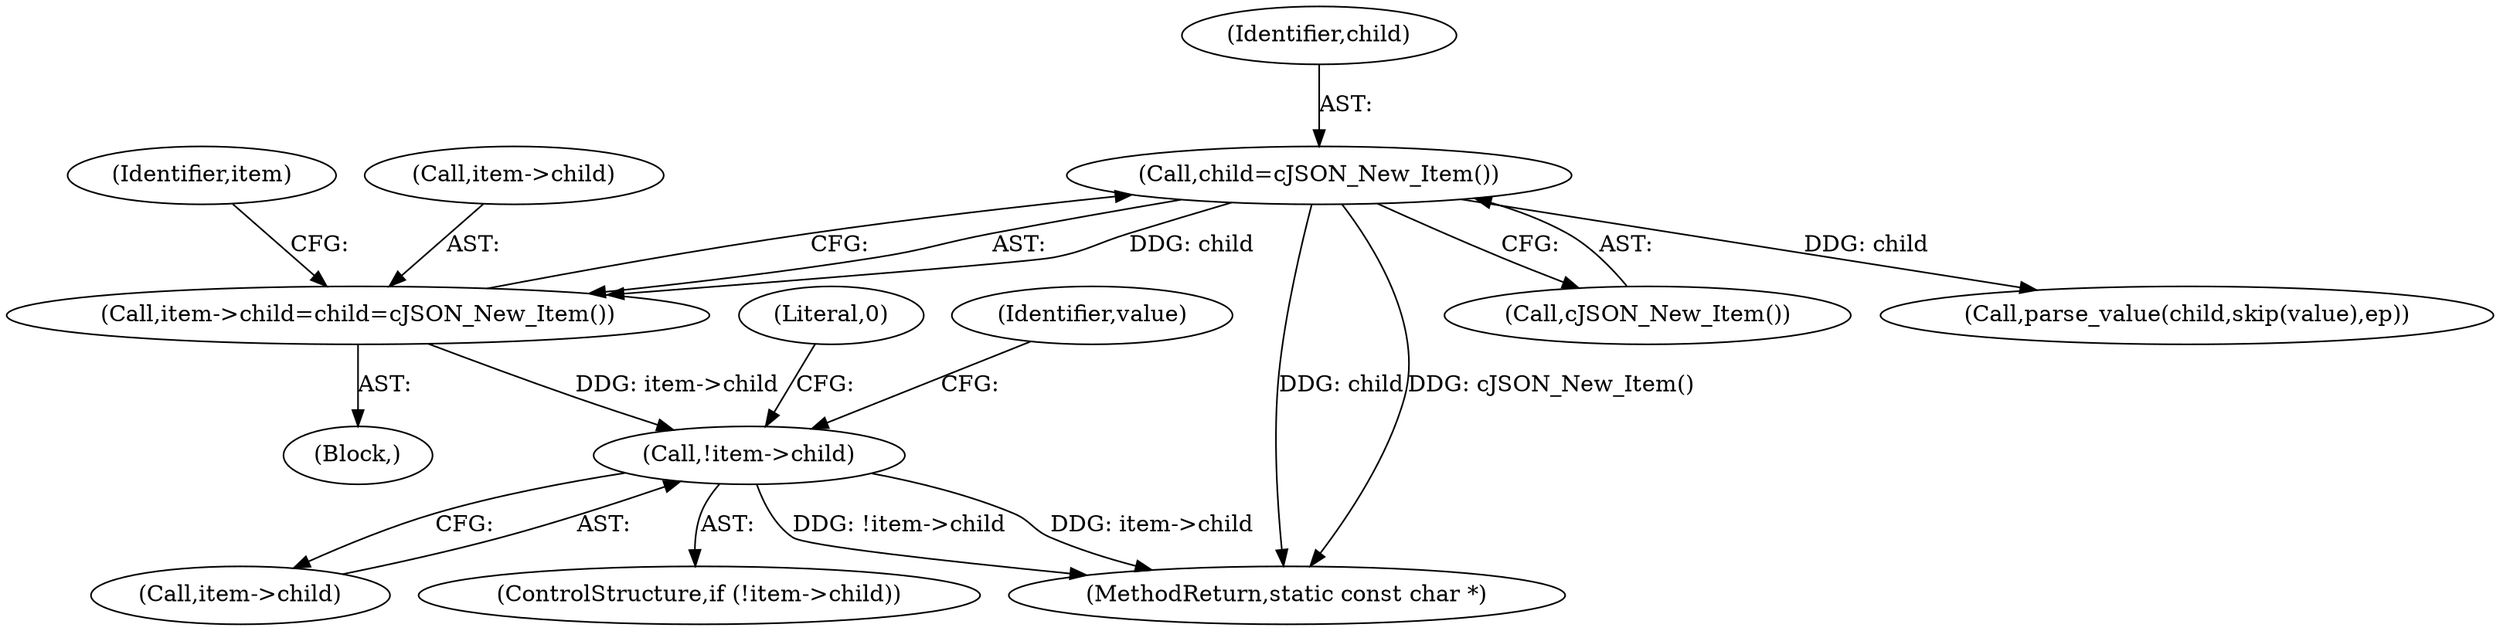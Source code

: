 digraph "0_iperf_91f2fa59e8ed80dfbf400add0164ee0e508e412a_35@pointer" {
"1000154" [label="(Call,!item->child)"];
"1000146" [label="(Call,item->child=child=cJSON_New_Item())"];
"1000150" [label="(Call,child=cJSON_New_Item())"];
"1000154" [label="(Call,!item->child)"];
"1000155" [label="(Call,item->child)"];
"1000150" [label="(Call,child=cJSON_New_Item())"];
"1000156" [label="(Identifier,item)"];
"1000152" [label="(Call,cJSON_New_Item())"];
"1000153" [label="(ControlStructure,if (!item->child))"];
"1000112" [label="(Block,)"];
"1000146" [label="(Call,item->child=child=cJSON_New_Item())"];
"1000151" [label="(Identifier,child)"];
"1000230" [label="(MethodReturn,static const char *)"];
"1000159" [label="(Literal,0)"];
"1000147" [label="(Call,item->child)"];
"1000161" [label="(Identifier,value)"];
"1000163" [label="(Call,parse_value(child,skip(value),ep))"];
"1000154" -> "1000153"  [label="AST: "];
"1000154" -> "1000155"  [label="CFG: "];
"1000155" -> "1000154"  [label="AST: "];
"1000159" -> "1000154"  [label="CFG: "];
"1000161" -> "1000154"  [label="CFG: "];
"1000154" -> "1000230"  [label="DDG: item->child"];
"1000154" -> "1000230"  [label="DDG: !item->child"];
"1000146" -> "1000154"  [label="DDG: item->child"];
"1000146" -> "1000112"  [label="AST: "];
"1000146" -> "1000150"  [label="CFG: "];
"1000147" -> "1000146"  [label="AST: "];
"1000150" -> "1000146"  [label="AST: "];
"1000156" -> "1000146"  [label="CFG: "];
"1000150" -> "1000146"  [label="DDG: child"];
"1000150" -> "1000152"  [label="CFG: "];
"1000151" -> "1000150"  [label="AST: "];
"1000152" -> "1000150"  [label="AST: "];
"1000150" -> "1000230"  [label="DDG: child"];
"1000150" -> "1000230"  [label="DDG: cJSON_New_Item()"];
"1000150" -> "1000163"  [label="DDG: child"];
}
